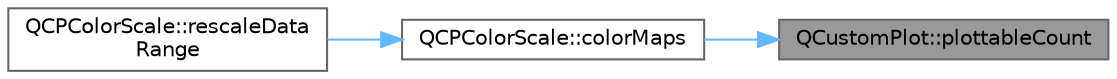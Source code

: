 digraph "QCustomPlot::plottableCount"
{
 // LATEX_PDF_SIZE
  bgcolor="transparent";
  edge [fontname=Helvetica,fontsize=10,labelfontname=Helvetica,labelfontsize=10];
  node [fontname=Helvetica,fontsize=10,shape=box,height=0.2,width=0.4];
  rankdir="RL";
  Node1 [label="QCustomPlot::plottableCount",height=0.2,width=0.4,color="gray40", fillcolor="grey60", style="filled", fontcolor="black",tooltip=" "];
  Node1 -> Node2 [dir="back",color="steelblue1",style="solid"];
  Node2 [label="QCPColorScale::colorMaps",height=0.2,width=0.4,color="grey40", fillcolor="white", style="filled",URL="$class_q_c_p_color_scale.html#a556adc6b0216ebc1cc4317c541956d06",tooltip=" "];
  Node2 -> Node3 [dir="back",color="steelblue1",style="solid"];
  Node3 [label="QCPColorScale::rescaleData\lRange",height=0.2,width=0.4,color="grey40", fillcolor="white", style="filled",URL="$class_q_c_p_color_scale.html#a425983db4478543924ddbd04ea20a356",tooltip=" "];
}
